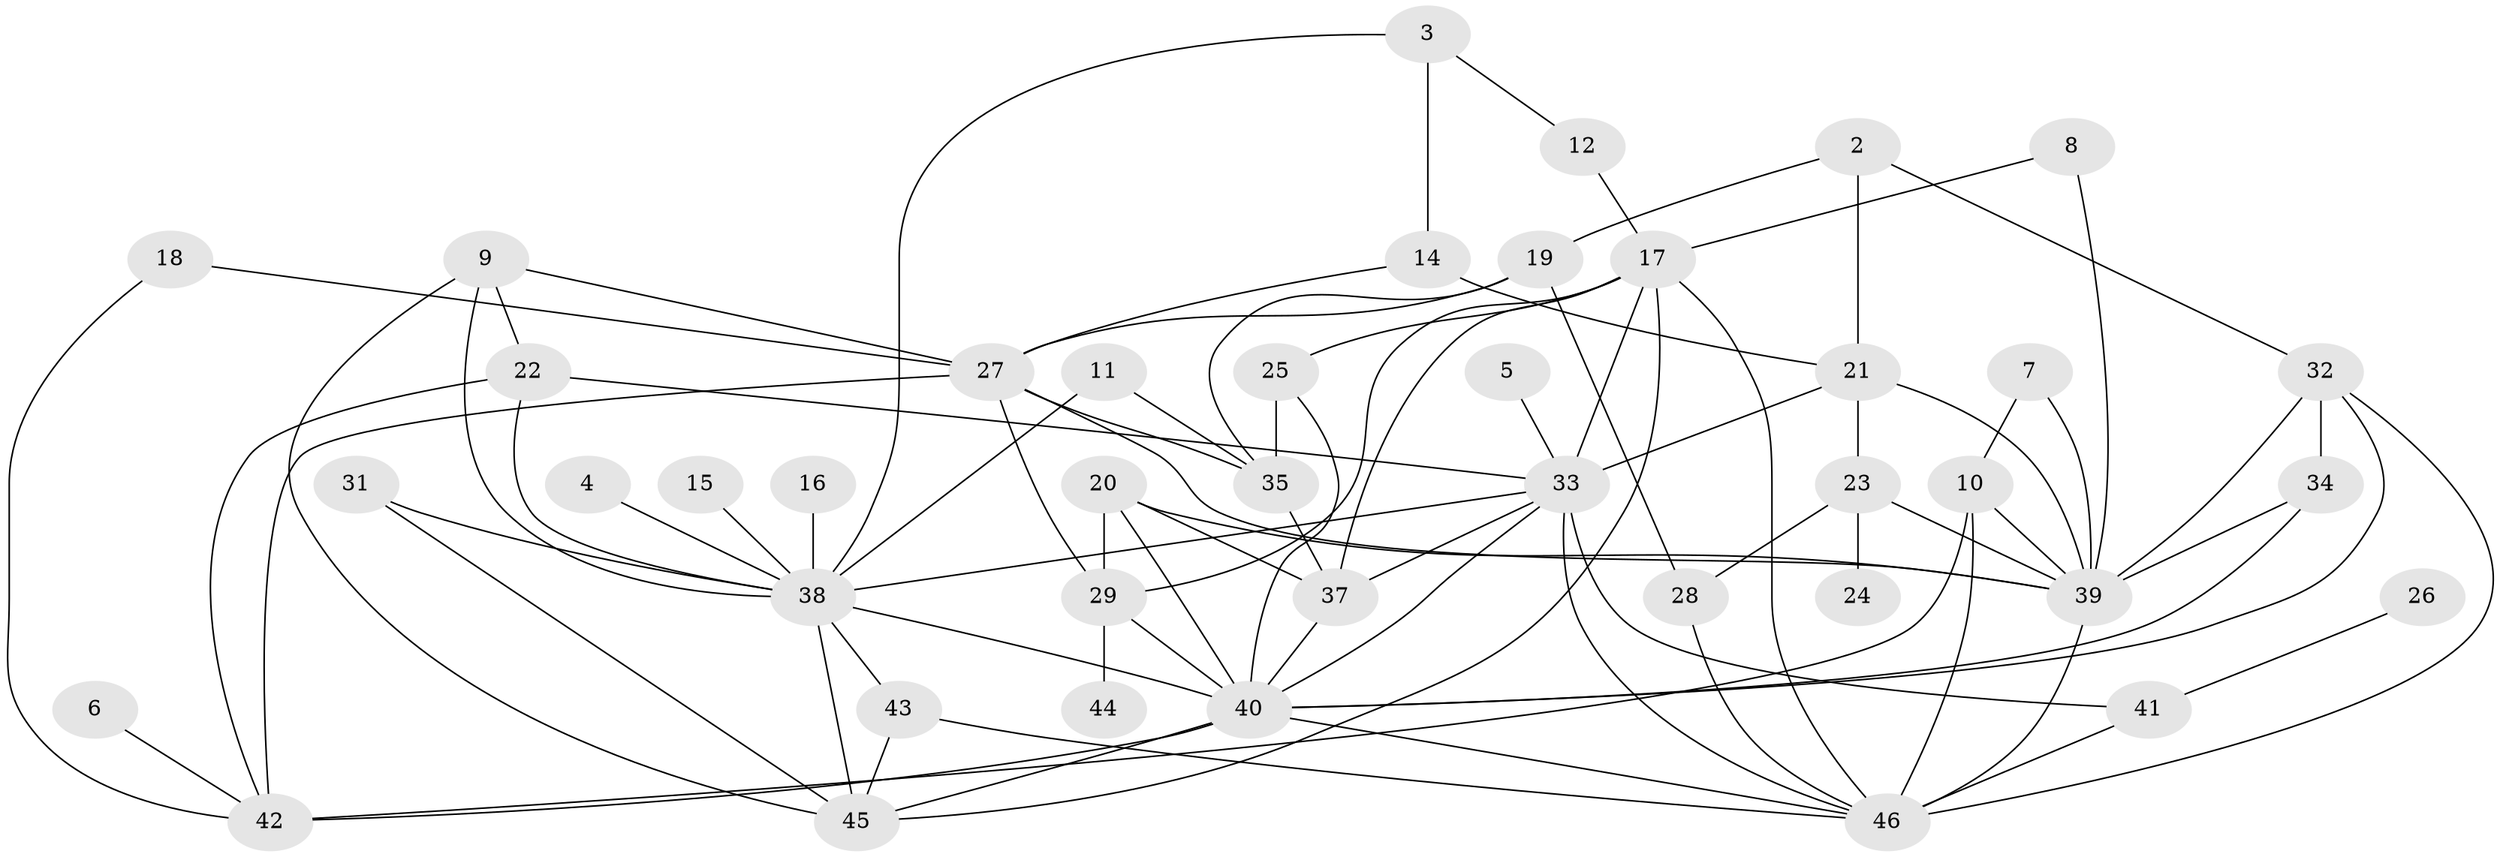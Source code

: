 // original degree distribution, {3: 0.23076923076923078, 0: 0.03296703296703297, 2: 0.2857142857142857, 1: 0.12087912087912088, 6: 0.04395604395604396, 4: 0.16483516483516483, 5: 0.0989010989010989, 8: 0.01098901098901099, 9: 0.01098901098901099}
// Generated by graph-tools (version 1.1) at 2025/25/03/09/25 03:25:14]
// undirected, 42 vertices, 86 edges
graph export_dot {
graph [start="1"]
  node [color=gray90,style=filled];
  2;
  3;
  4;
  5;
  6;
  7;
  8;
  9;
  10;
  11;
  12;
  14;
  15;
  16;
  17;
  18;
  19;
  20;
  21;
  22;
  23;
  24;
  25;
  26;
  27;
  28;
  29;
  31;
  32;
  33;
  34;
  35;
  37;
  38;
  39;
  40;
  41;
  42;
  43;
  44;
  45;
  46;
  2 -- 19 [weight=1.0];
  2 -- 21 [weight=1.0];
  2 -- 32 [weight=1.0];
  3 -- 12 [weight=1.0];
  3 -- 14 [weight=1.0];
  3 -- 38 [weight=1.0];
  4 -- 38 [weight=1.0];
  5 -- 33 [weight=1.0];
  6 -- 42 [weight=1.0];
  7 -- 10 [weight=1.0];
  7 -- 39 [weight=1.0];
  8 -- 17 [weight=1.0];
  8 -- 39 [weight=1.0];
  9 -- 22 [weight=1.0];
  9 -- 27 [weight=1.0];
  9 -- 38 [weight=1.0];
  9 -- 45 [weight=1.0];
  10 -- 39 [weight=2.0];
  10 -- 42 [weight=1.0];
  10 -- 46 [weight=1.0];
  11 -- 35 [weight=1.0];
  11 -- 38 [weight=1.0];
  12 -- 17 [weight=1.0];
  14 -- 21 [weight=2.0];
  14 -- 27 [weight=1.0];
  15 -- 38 [weight=1.0];
  16 -- 38 [weight=1.0];
  17 -- 25 [weight=1.0];
  17 -- 29 [weight=1.0];
  17 -- 33 [weight=1.0];
  17 -- 37 [weight=1.0];
  17 -- 45 [weight=1.0];
  17 -- 46 [weight=1.0];
  18 -- 27 [weight=1.0];
  18 -- 42 [weight=1.0];
  19 -- 27 [weight=1.0];
  19 -- 28 [weight=1.0];
  19 -- 35 [weight=1.0];
  20 -- 29 [weight=1.0];
  20 -- 37 [weight=1.0];
  20 -- 39 [weight=1.0];
  20 -- 40 [weight=1.0];
  21 -- 23 [weight=1.0];
  21 -- 33 [weight=1.0];
  21 -- 39 [weight=1.0];
  22 -- 33 [weight=1.0];
  22 -- 38 [weight=1.0];
  22 -- 42 [weight=1.0];
  23 -- 24 [weight=1.0];
  23 -- 28 [weight=1.0];
  23 -- 39 [weight=1.0];
  25 -- 35 [weight=1.0];
  25 -- 40 [weight=1.0];
  26 -- 41 [weight=1.0];
  27 -- 29 [weight=1.0];
  27 -- 35 [weight=1.0];
  27 -- 39 [weight=1.0];
  27 -- 42 [weight=1.0];
  28 -- 46 [weight=1.0];
  29 -- 40 [weight=1.0];
  29 -- 44 [weight=1.0];
  31 -- 38 [weight=1.0];
  31 -- 45 [weight=1.0];
  32 -- 34 [weight=1.0];
  32 -- 39 [weight=1.0];
  32 -- 40 [weight=1.0];
  32 -- 46 [weight=1.0];
  33 -- 37 [weight=1.0];
  33 -- 38 [weight=1.0];
  33 -- 40 [weight=1.0];
  33 -- 41 [weight=1.0];
  33 -- 46 [weight=1.0];
  34 -- 39 [weight=1.0];
  34 -- 40 [weight=1.0];
  35 -- 37 [weight=1.0];
  37 -- 40 [weight=2.0];
  38 -- 40 [weight=1.0];
  38 -- 43 [weight=1.0];
  38 -- 45 [weight=1.0];
  39 -- 46 [weight=1.0];
  40 -- 42 [weight=2.0];
  40 -- 45 [weight=1.0];
  40 -- 46 [weight=1.0];
  41 -- 46 [weight=2.0];
  43 -- 45 [weight=1.0];
  43 -- 46 [weight=1.0];
}
